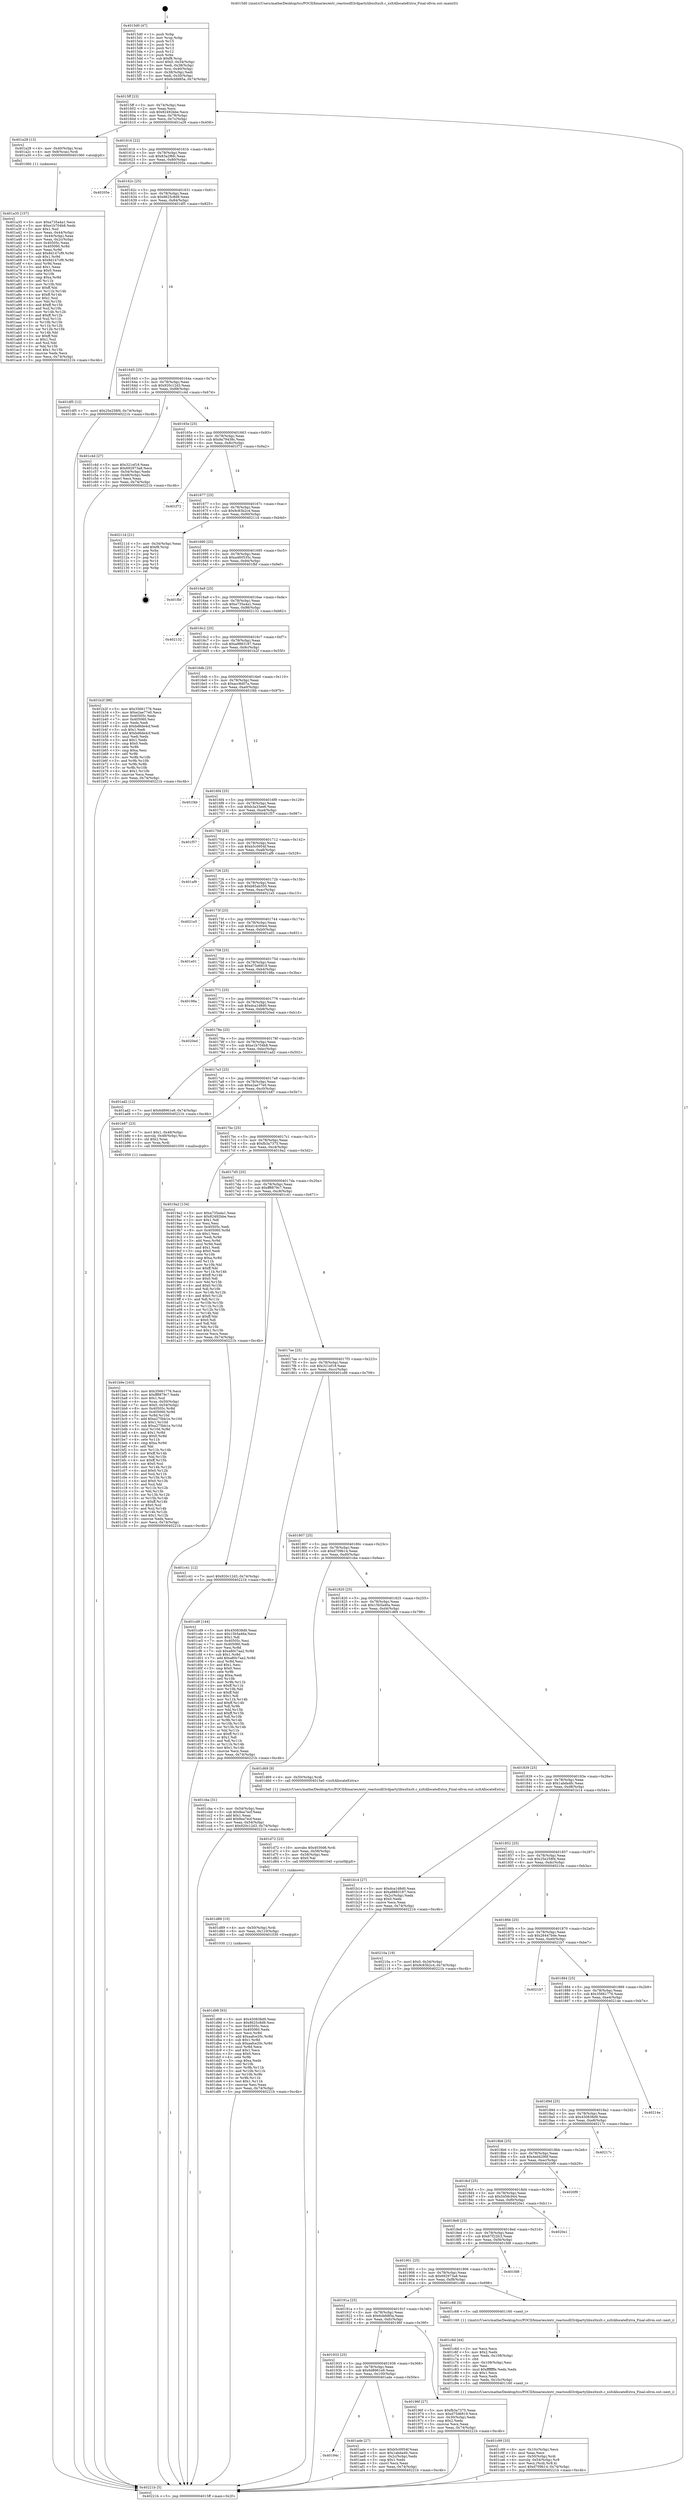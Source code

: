 digraph "0x4015d0" {
  label = "0x4015d0 (/mnt/c/Users/mathe/Desktop/tcc/POCII/binaries/extr_reactosdll3rdpartylibxsltxslt.c_xsltAllocateExtra_Final-ollvm.out::main(0))"
  labelloc = "t"
  node[shape=record]

  Entry [label="",width=0.3,height=0.3,shape=circle,fillcolor=black,style=filled]
  "0x4015ff" [label="{
     0x4015ff [23]\l
     | [instrs]\l
     &nbsp;&nbsp;0x4015ff \<+3\>: mov -0x74(%rbp),%eax\l
     &nbsp;&nbsp;0x401602 \<+2\>: mov %eax,%ecx\l
     &nbsp;&nbsp;0x401604 \<+6\>: sub $0x82492bbe,%ecx\l
     &nbsp;&nbsp;0x40160a \<+3\>: mov %eax,-0x78(%rbp)\l
     &nbsp;&nbsp;0x40160d \<+3\>: mov %ecx,-0x7c(%rbp)\l
     &nbsp;&nbsp;0x401610 \<+6\>: je 0000000000401a28 \<main+0x458\>\l
  }"]
  "0x401a28" [label="{
     0x401a28 [13]\l
     | [instrs]\l
     &nbsp;&nbsp;0x401a28 \<+4\>: mov -0x40(%rbp),%rax\l
     &nbsp;&nbsp;0x401a2c \<+4\>: mov 0x8(%rax),%rdi\l
     &nbsp;&nbsp;0x401a30 \<+5\>: call 0000000000401060 \<atoi@plt\>\l
     | [calls]\l
     &nbsp;&nbsp;0x401060 \{1\} (unknown)\l
  }"]
  "0x401616" [label="{
     0x401616 [22]\l
     | [instrs]\l
     &nbsp;&nbsp;0x401616 \<+5\>: jmp 000000000040161b \<main+0x4b\>\l
     &nbsp;&nbsp;0x40161b \<+3\>: mov -0x78(%rbp),%eax\l
     &nbsp;&nbsp;0x40161e \<+5\>: sub $0x83a2f6fc,%eax\l
     &nbsp;&nbsp;0x401623 \<+3\>: mov %eax,-0x80(%rbp)\l
     &nbsp;&nbsp;0x401626 \<+6\>: je 000000000040205e \<main+0xa8e\>\l
  }"]
  Exit [label="",width=0.3,height=0.3,shape=circle,fillcolor=black,style=filled,peripheries=2]
  "0x40205e" [label="{
     0x40205e\l
  }", style=dashed]
  "0x40162c" [label="{
     0x40162c [25]\l
     | [instrs]\l
     &nbsp;&nbsp;0x40162c \<+5\>: jmp 0000000000401631 \<main+0x61\>\l
     &nbsp;&nbsp;0x401631 \<+3\>: mov -0x78(%rbp),%eax\l
     &nbsp;&nbsp;0x401634 \<+5\>: sub $0x8625c8d9,%eax\l
     &nbsp;&nbsp;0x401639 \<+6\>: mov %eax,-0x84(%rbp)\l
     &nbsp;&nbsp;0x40163f \<+6\>: je 0000000000401df5 \<main+0x825\>\l
  }"]
  "0x401d98" [label="{
     0x401d98 [93]\l
     | [instrs]\l
     &nbsp;&nbsp;0x401d98 \<+5\>: mov $0x450838d9,%eax\l
     &nbsp;&nbsp;0x401d9d \<+5\>: mov $0x8625c8d9,%esi\l
     &nbsp;&nbsp;0x401da2 \<+7\>: mov 0x40505c,%ecx\l
     &nbsp;&nbsp;0x401da9 \<+7\>: mov 0x405060,%edx\l
     &nbsp;&nbsp;0x401db0 \<+3\>: mov %ecx,%r8d\l
     &nbsp;&nbsp;0x401db3 \<+7\>: add $0xaafce20c,%r8d\l
     &nbsp;&nbsp;0x401dba \<+4\>: sub $0x1,%r8d\l
     &nbsp;&nbsp;0x401dbe \<+7\>: sub $0xaafce20c,%r8d\l
     &nbsp;&nbsp;0x401dc5 \<+4\>: imul %r8d,%ecx\l
     &nbsp;&nbsp;0x401dc9 \<+3\>: and $0x1,%ecx\l
     &nbsp;&nbsp;0x401dcc \<+3\>: cmp $0x0,%ecx\l
     &nbsp;&nbsp;0x401dcf \<+4\>: sete %r9b\l
     &nbsp;&nbsp;0x401dd3 \<+3\>: cmp $0xa,%edx\l
     &nbsp;&nbsp;0x401dd6 \<+4\>: setl %r10b\l
     &nbsp;&nbsp;0x401dda \<+3\>: mov %r9b,%r11b\l
     &nbsp;&nbsp;0x401ddd \<+3\>: and %r10b,%r11b\l
     &nbsp;&nbsp;0x401de0 \<+3\>: xor %r10b,%r9b\l
     &nbsp;&nbsp;0x401de3 \<+3\>: or %r9b,%r11b\l
     &nbsp;&nbsp;0x401de6 \<+4\>: test $0x1,%r11b\l
     &nbsp;&nbsp;0x401dea \<+3\>: cmovne %esi,%eax\l
     &nbsp;&nbsp;0x401ded \<+3\>: mov %eax,-0x74(%rbp)\l
     &nbsp;&nbsp;0x401df0 \<+5\>: jmp 000000000040221b \<main+0xc4b\>\l
  }"]
  "0x401df5" [label="{
     0x401df5 [12]\l
     | [instrs]\l
     &nbsp;&nbsp;0x401df5 \<+7\>: movl $0x25e258f4,-0x74(%rbp)\l
     &nbsp;&nbsp;0x401dfc \<+5\>: jmp 000000000040221b \<main+0xc4b\>\l
  }"]
  "0x401645" [label="{
     0x401645 [25]\l
     | [instrs]\l
     &nbsp;&nbsp;0x401645 \<+5\>: jmp 000000000040164a \<main+0x7a\>\l
     &nbsp;&nbsp;0x40164a \<+3\>: mov -0x78(%rbp),%eax\l
     &nbsp;&nbsp;0x40164d \<+5\>: sub $0x920c12d3,%eax\l
     &nbsp;&nbsp;0x401652 \<+6\>: mov %eax,-0x88(%rbp)\l
     &nbsp;&nbsp;0x401658 \<+6\>: je 0000000000401c4d \<main+0x67d\>\l
  }"]
  "0x401d89" [label="{
     0x401d89 [15]\l
     | [instrs]\l
     &nbsp;&nbsp;0x401d89 \<+4\>: mov -0x50(%rbp),%rdi\l
     &nbsp;&nbsp;0x401d8d \<+6\>: mov %eax,-0x110(%rbp)\l
     &nbsp;&nbsp;0x401d93 \<+5\>: call 0000000000401030 \<free@plt\>\l
     | [calls]\l
     &nbsp;&nbsp;0x401030 \{1\} (unknown)\l
  }"]
  "0x401c4d" [label="{
     0x401c4d [27]\l
     | [instrs]\l
     &nbsp;&nbsp;0x401c4d \<+5\>: mov $0x321ef18,%eax\l
     &nbsp;&nbsp;0x401c52 \<+5\>: mov $0x692973a8,%ecx\l
     &nbsp;&nbsp;0x401c57 \<+3\>: mov -0x54(%rbp),%edx\l
     &nbsp;&nbsp;0x401c5a \<+3\>: cmp -0x48(%rbp),%edx\l
     &nbsp;&nbsp;0x401c5d \<+3\>: cmovl %ecx,%eax\l
     &nbsp;&nbsp;0x401c60 \<+3\>: mov %eax,-0x74(%rbp)\l
     &nbsp;&nbsp;0x401c63 \<+5\>: jmp 000000000040221b \<main+0xc4b\>\l
  }"]
  "0x40165e" [label="{
     0x40165e [25]\l
     | [instrs]\l
     &nbsp;&nbsp;0x40165e \<+5\>: jmp 0000000000401663 \<main+0x93\>\l
     &nbsp;&nbsp;0x401663 \<+3\>: mov -0x78(%rbp),%eax\l
     &nbsp;&nbsp;0x401666 \<+5\>: sub $0x9a79438c,%eax\l
     &nbsp;&nbsp;0x40166b \<+6\>: mov %eax,-0x8c(%rbp)\l
     &nbsp;&nbsp;0x401671 \<+6\>: je 0000000000401f72 \<main+0x9a2\>\l
  }"]
  "0x401d72" [label="{
     0x401d72 [23]\l
     | [instrs]\l
     &nbsp;&nbsp;0x401d72 \<+10\>: movabs $0x4030d6,%rdi\l
     &nbsp;&nbsp;0x401d7c \<+3\>: mov %eax,-0x58(%rbp)\l
     &nbsp;&nbsp;0x401d7f \<+3\>: mov -0x58(%rbp),%esi\l
     &nbsp;&nbsp;0x401d82 \<+2\>: mov $0x0,%al\l
     &nbsp;&nbsp;0x401d84 \<+5\>: call 0000000000401040 \<printf@plt\>\l
     | [calls]\l
     &nbsp;&nbsp;0x401040 \{1\} (unknown)\l
  }"]
  "0x401f72" [label="{
     0x401f72\l
  }", style=dashed]
  "0x401677" [label="{
     0x401677 [25]\l
     | [instrs]\l
     &nbsp;&nbsp;0x401677 \<+5\>: jmp 000000000040167c \<main+0xac\>\l
     &nbsp;&nbsp;0x40167c \<+3\>: mov -0x78(%rbp),%eax\l
     &nbsp;&nbsp;0x40167f \<+5\>: sub $0x9c83b2c4,%eax\l
     &nbsp;&nbsp;0x401684 \<+6\>: mov %eax,-0x90(%rbp)\l
     &nbsp;&nbsp;0x40168a \<+6\>: je 000000000040211d \<main+0xb4d\>\l
  }"]
  "0x401c99" [label="{
     0x401c99 [33]\l
     | [instrs]\l
     &nbsp;&nbsp;0x401c99 \<+6\>: mov -0x10c(%rbp),%ecx\l
     &nbsp;&nbsp;0x401c9f \<+3\>: imul %eax,%ecx\l
     &nbsp;&nbsp;0x401ca2 \<+4\>: mov -0x50(%rbp),%rdi\l
     &nbsp;&nbsp;0x401ca6 \<+4\>: movslq -0x54(%rbp),%r8\l
     &nbsp;&nbsp;0x401caa \<+4\>: mov %ecx,(%rdi,%r8,4)\l
     &nbsp;&nbsp;0x401cae \<+7\>: movl $0xd709b14,-0x74(%rbp)\l
     &nbsp;&nbsp;0x401cb5 \<+5\>: jmp 000000000040221b \<main+0xc4b\>\l
  }"]
  "0x40211d" [label="{
     0x40211d [21]\l
     | [instrs]\l
     &nbsp;&nbsp;0x40211d \<+3\>: mov -0x34(%rbp),%eax\l
     &nbsp;&nbsp;0x402120 \<+7\>: add $0xf8,%rsp\l
     &nbsp;&nbsp;0x402127 \<+1\>: pop %rbx\l
     &nbsp;&nbsp;0x402128 \<+2\>: pop %r12\l
     &nbsp;&nbsp;0x40212a \<+2\>: pop %r13\l
     &nbsp;&nbsp;0x40212c \<+2\>: pop %r14\l
     &nbsp;&nbsp;0x40212e \<+2\>: pop %r15\l
     &nbsp;&nbsp;0x402130 \<+1\>: pop %rbp\l
     &nbsp;&nbsp;0x402131 \<+1\>: ret\l
  }"]
  "0x401690" [label="{
     0x401690 [25]\l
     | [instrs]\l
     &nbsp;&nbsp;0x401690 \<+5\>: jmp 0000000000401695 \<main+0xc5\>\l
     &nbsp;&nbsp;0x401695 \<+3\>: mov -0x78(%rbp),%eax\l
     &nbsp;&nbsp;0x401698 \<+5\>: sub $0xa460535c,%eax\l
     &nbsp;&nbsp;0x40169d \<+6\>: mov %eax,-0x94(%rbp)\l
     &nbsp;&nbsp;0x4016a3 \<+6\>: je 0000000000401fbf \<main+0x9ef\>\l
  }"]
  "0x401c6d" [label="{
     0x401c6d [44]\l
     | [instrs]\l
     &nbsp;&nbsp;0x401c6d \<+2\>: xor %ecx,%ecx\l
     &nbsp;&nbsp;0x401c6f \<+5\>: mov $0x2,%edx\l
     &nbsp;&nbsp;0x401c74 \<+6\>: mov %edx,-0x108(%rbp)\l
     &nbsp;&nbsp;0x401c7a \<+1\>: cltd\l
     &nbsp;&nbsp;0x401c7b \<+6\>: mov -0x108(%rbp),%esi\l
     &nbsp;&nbsp;0x401c81 \<+2\>: idiv %esi\l
     &nbsp;&nbsp;0x401c83 \<+6\>: imul $0xfffffffe,%edx,%edx\l
     &nbsp;&nbsp;0x401c89 \<+3\>: sub $0x1,%ecx\l
     &nbsp;&nbsp;0x401c8c \<+2\>: sub %ecx,%edx\l
     &nbsp;&nbsp;0x401c8e \<+6\>: mov %edx,-0x10c(%rbp)\l
     &nbsp;&nbsp;0x401c94 \<+5\>: call 0000000000401160 \<next_i\>\l
     | [calls]\l
     &nbsp;&nbsp;0x401160 \{1\} (/mnt/c/Users/mathe/Desktop/tcc/POCII/binaries/extr_reactosdll3rdpartylibxsltxslt.c_xsltAllocateExtra_Final-ollvm.out::next_i)\l
  }"]
  "0x401fbf" [label="{
     0x401fbf\l
  }", style=dashed]
  "0x4016a9" [label="{
     0x4016a9 [25]\l
     | [instrs]\l
     &nbsp;&nbsp;0x4016a9 \<+5\>: jmp 00000000004016ae \<main+0xde\>\l
     &nbsp;&nbsp;0x4016ae \<+3\>: mov -0x78(%rbp),%eax\l
     &nbsp;&nbsp;0x4016b1 \<+5\>: sub $0xa735a4a1,%eax\l
     &nbsp;&nbsp;0x4016b6 \<+6\>: mov %eax,-0x98(%rbp)\l
     &nbsp;&nbsp;0x4016bc \<+6\>: je 0000000000402132 \<main+0xb62\>\l
  }"]
  "0x401b9e" [label="{
     0x401b9e [163]\l
     | [instrs]\l
     &nbsp;&nbsp;0x401b9e \<+5\>: mov $0x35661776,%ecx\l
     &nbsp;&nbsp;0x401ba3 \<+5\>: mov $0xff8879c7,%edx\l
     &nbsp;&nbsp;0x401ba8 \<+3\>: mov $0x1,%sil\l
     &nbsp;&nbsp;0x401bab \<+4\>: mov %rax,-0x50(%rbp)\l
     &nbsp;&nbsp;0x401baf \<+7\>: movl $0x0,-0x54(%rbp)\l
     &nbsp;&nbsp;0x401bb6 \<+8\>: mov 0x40505c,%r8d\l
     &nbsp;&nbsp;0x401bbe \<+8\>: mov 0x405060,%r9d\l
     &nbsp;&nbsp;0x401bc6 \<+3\>: mov %r8d,%r10d\l
     &nbsp;&nbsp;0x401bc9 \<+7\>: add $0xa275bb1e,%r10d\l
     &nbsp;&nbsp;0x401bd0 \<+4\>: sub $0x1,%r10d\l
     &nbsp;&nbsp;0x401bd4 \<+7\>: sub $0xa275bb1e,%r10d\l
     &nbsp;&nbsp;0x401bdb \<+4\>: imul %r10d,%r8d\l
     &nbsp;&nbsp;0x401bdf \<+4\>: and $0x1,%r8d\l
     &nbsp;&nbsp;0x401be3 \<+4\>: cmp $0x0,%r8d\l
     &nbsp;&nbsp;0x401be7 \<+4\>: sete %r11b\l
     &nbsp;&nbsp;0x401beb \<+4\>: cmp $0xa,%r9d\l
     &nbsp;&nbsp;0x401bef \<+3\>: setl %bl\l
     &nbsp;&nbsp;0x401bf2 \<+3\>: mov %r11b,%r14b\l
     &nbsp;&nbsp;0x401bf5 \<+4\>: xor $0xff,%r14b\l
     &nbsp;&nbsp;0x401bf9 \<+3\>: mov %bl,%r15b\l
     &nbsp;&nbsp;0x401bfc \<+4\>: xor $0xff,%r15b\l
     &nbsp;&nbsp;0x401c00 \<+4\>: xor $0x0,%sil\l
     &nbsp;&nbsp;0x401c04 \<+3\>: mov %r14b,%r12b\l
     &nbsp;&nbsp;0x401c07 \<+4\>: and $0x0,%r12b\l
     &nbsp;&nbsp;0x401c0b \<+3\>: and %sil,%r11b\l
     &nbsp;&nbsp;0x401c0e \<+3\>: mov %r15b,%r13b\l
     &nbsp;&nbsp;0x401c11 \<+4\>: and $0x0,%r13b\l
     &nbsp;&nbsp;0x401c15 \<+3\>: and %sil,%bl\l
     &nbsp;&nbsp;0x401c18 \<+3\>: or %r11b,%r12b\l
     &nbsp;&nbsp;0x401c1b \<+3\>: or %bl,%r13b\l
     &nbsp;&nbsp;0x401c1e \<+3\>: xor %r13b,%r12b\l
     &nbsp;&nbsp;0x401c21 \<+3\>: or %r15b,%r14b\l
     &nbsp;&nbsp;0x401c24 \<+4\>: xor $0xff,%r14b\l
     &nbsp;&nbsp;0x401c28 \<+4\>: or $0x0,%sil\l
     &nbsp;&nbsp;0x401c2c \<+3\>: and %sil,%r14b\l
     &nbsp;&nbsp;0x401c2f \<+3\>: or %r14b,%r12b\l
     &nbsp;&nbsp;0x401c32 \<+4\>: test $0x1,%r12b\l
     &nbsp;&nbsp;0x401c36 \<+3\>: cmovne %edx,%ecx\l
     &nbsp;&nbsp;0x401c39 \<+3\>: mov %ecx,-0x74(%rbp)\l
     &nbsp;&nbsp;0x401c3c \<+5\>: jmp 000000000040221b \<main+0xc4b\>\l
  }"]
  "0x402132" [label="{
     0x402132\l
  }", style=dashed]
  "0x4016c2" [label="{
     0x4016c2 [25]\l
     | [instrs]\l
     &nbsp;&nbsp;0x4016c2 \<+5\>: jmp 00000000004016c7 \<main+0xf7\>\l
     &nbsp;&nbsp;0x4016c7 \<+3\>: mov -0x78(%rbp),%eax\l
     &nbsp;&nbsp;0x4016ca \<+5\>: sub $0xa9883187,%eax\l
     &nbsp;&nbsp;0x4016cf \<+6\>: mov %eax,-0x9c(%rbp)\l
     &nbsp;&nbsp;0x4016d5 \<+6\>: je 0000000000401b2f \<main+0x55f\>\l
  }"]
  "0x40194c" [label="{
     0x40194c\l
  }", style=dashed]
  "0x401b2f" [label="{
     0x401b2f [88]\l
     | [instrs]\l
     &nbsp;&nbsp;0x401b2f \<+5\>: mov $0x35661776,%eax\l
     &nbsp;&nbsp;0x401b34 \<+5\>: mov $0xe2ae77e0,%ecx\l
     &nbsp;&nbsp;0x401b39 \<+7\>: mov 0x40505c,%edx\l
     &nbsp;&nbsp;0x401b40 \<+7\>: mov 0x405060,%esi\l
     &nbsp;&nbsp;0x401b47 \<+2\>: mov %edx,%edi\l
     &nbsp;&nbsp;0x401b49 \<+6\>: sub $0xbd6de4cf,%edi\l
     &nbsp;&nbsp;0x401b4f \<+3\>: sub $0x1,%edi\l
     &nbsp;&nbsp;0x401b52 \<+6\>: add $0xbd6de4cf,%edi\l
     &nbsp;&nbsp;0x401b58 \<+3\>: imul %edi,%edx\l
     &nbsp;&nbsp;0x401b5b \<+3\>: and $0x1,%edx\l
     &nbsp;&nbsp;0x401b5e \<+3\>: cmp $0x0,%edx\l
     &nbsp;&nbsp;0x401b61 \<+4\>: sete %r8b\l
     &nbsp;&nbsp;0x401b65 \<+3\>: cmp $0xa,%esi\l
     &nbsp;&nbsp;0x401b68 \<+4\>: setl %r9b\l
     &nbsp;&nbsp;0x401b6c \<+3\>: mov %r8b,%r10b\l
     &nbsp;&nbsp;0x401b6f \<+3\>: and %r9b,%r10b\l
     &nbsp;&nbsp;0x401b72 \<+3\>: xor %r9b,%r8b\l
     &nbsp;&nbsp;0x401b75 \<+3\>: or %r8b,%r10b\l
     &nbsp;&nbsp;0x401b78 \<+4\>: test $0x1,%r10b\l
     &nbsp;&nbsp;0x401b7c \<+3\>: cmovne %ecx,%eax\l
     &nbsp;&nbsp;0x401b7f \<+3\>: mov %eax,-0x74(%rbp)\l
     &nbsp;&nbsp;0x401b82 \<+5\>: jmp 000000000040221b \<main+0xc4b\>\l
  }"]
  "0x4016db" [label="{
     0x4016db [25]\l
     | [instrs]\l
     &nbsp;&nbsp;0x4016db \<+5\>: jmp 00000000004016e0 \<main+0x110\>\l
     &nbsp;&nbsp;0x4016e0 \<+3\>: mov -0x78(%rbp),%eax\l
     &nbsp;&nbsp;0x4016e3 \<+5\>: sub $0xacc8d07a,%eax\l
     &nbsp;&nbsp;0x4016e8 \<+6\>: mov %eax,-0xa0(%rbp)\l
     &nbsp;&nbsp;0x4016ee \<+6\>: je 0000000000401f4b \<main+0x97b\>\l
  }"]
  "0x401ade" [label="{
     0x401ade [27]\l
     | [instrs]\l
     &nbsp;&nbsp;0x401ade \<+5\>: mov $0xb5c0954f,%eax\l
     &nbsp;&nbsp;0x401ae3 \<+5\>: mov $0x1abda4fc,%ecx\l
     &nbsp;&nbsp;0x401ae8 \<+3\>: mov -0x2c(%rbp),%edx\l
     &nbsp;&nbsp;0x401aeb \<+3\>: cmp $0x1,%edx\l
     &nbsp;&nbsp;0x401aee \<+3\>: cmovl %ecx,%eax\l
     &nbsp;&nbsp;0x401af1 \<+3\>: mov %eax,-0x74(%rbp)\l
     &nbsp;&nbsp;0x401af4 \<+5\>: jmp 000000000040221b \<main+0xc4b\>\l
  }"]
  "0x401f4b" [label="{
     0x401f4b\l
  }", style=dashed]
  "0x4016f4" [label="{
     0x4016f4 [25]\l
     | [instrs]\l
     &nbsp;&nbsp;0x4016f4 \<+5\>: jmp 00000000004016f9 \<main+0x129\>\l
     &nbsp;&nbsp;0x4016f9 \<+3\>: mov -0x78(%rbp),%eax\l
     &nbsp;&nbsp;0x4016fc \<+5\>: sub $0xb3a33ee6,%eax\l
     &nbsp;&nbsp;0x401701 \<+6\>: mov %eax,-0xa4(%rbp)\l
     &nbsp;&nbsp;0x401707 \<+6\>: je 0000000000401f57 \<main+0x987\>\l
  }"]
  "0x401a35" [label="{
     0x401a35 [157]\l
     | [instrs]\l
     &nbsp;&nbsp;0x401a35 \<+5\>: mov $0xa735a4a1,%ecx\l
     &nbsp;&nbsp;0x401a3a \<+5\>: mov $0xe1b704b8,%edx\l
     &nbsp;&nbsp;0x401a3f \<+3\>: mov $0x1,%sil\l
     &nbsp;&nbsp;0x401a42 \<+3\>: mov %eax,-0x44(%rbp)\l
     &nbsp;&nbsp;0x401a45 \<+3\>: mov -0x44(%rbp),%eax\l
     &nbsp;&nbsp;0x401a48 \<+3\>: mov %eax,-0x2c(%rbp)\l
     &nbsp;&nbsp;0x401a4b \<+7\>: mov 0x40505c,%eax\l
     &nbsp;&nbsp;0x401a52 \<+8\>: mov 0x405060,%r8d\l
     &nbsp;&nbsp;0x401a5a \<+3\>: mov %eax,%r9d\l
     &nbsp;&nbsp;0x401a5d \<+7\>: add $0x8d147cf9,%r9d\l
     &nbsp;&nbsp;0x401a64 \<+4\>: sub $0x1,%r9d\l
     &nbsp;&nbsp;0x401a68 \<+7\>: sub $0x8d147cf9,%r9d\l
     &nbsp;&nbsp;0x401a6f \<+4\>: imul %r9d,%eax\l
     &nbsp;&nbsp;0x401a73 \<+3\>: and $0x1,%eax\l
     &nbsp;&nbsp;0x401a76 \<+3\>: cmp $0x0,%eax\l
     &nbsp;&nbsp;0x401a79 \<+4\>: sete %r10b\l
     &nbsp;&nbsp;0x401a7d \<+4\>: cmp $0xa,%r8d\l
     &nbsp;&nbsp;0x401a81 \<+4\>: setl %r11b\l
     &nbsp;&nbsp;0x401a85 \<+3\>: mov %r10b,%bl\l
     &nbsp;&nbsp;0x401a88 \<+3\>: xor $0xff,%bl\l
     &nbsp;&nbsp;0x401a8b \<+3\>: mov %r11b,%r14b\l
     &nbsp;&nbsp;0x401a8e \<+4\>: xor $0xff,%r14b\l
     &nbsp;&nbsp;0x401a92 \<+4\>: xor $0x1,%sil\l
     &nbsp;&nbsp;0x401a96 \<+3\>: mov %bl,%r15b\l
     &nbsp;&nbsp;0x401a99 \<+4\>: and $0xff,%r15b\l
     &nbsp;&nbsp;0x401a9d \<+3\>: and %sil,%r10b\l
     &nbsp;&nbsp;0x401aa0 \<+3\>: mov %r14b,%r12b\l
     &nbsp;&nbsp;0x401aa3 \<+4\>: and $0xff,%r12b\l
     &nbsp;&nbsp;0x401aa7 \<+3\>: and %sil,%r11b\l
     &nbsp;&nbsp;0x401aaa \<+3\>: or %r10b,%r15b\l
     &nbsp;&nbsp;0x401aad \<+3\>: or %r11b,%r12b\l
     &nbsp;&nbsp;0x401ab0 \<+3\>: xor %r12b,%r15b\l
     &nbsp;&nbsp;0x401ab3 \<+3\>: or %r14b,%bl\l
     &nbsp;&nbsp;0x401ab6 \<+3\>: xor $0xff,%bl\l
     &nbsp;&nbsp;0x401ab9 \<+4\>: or $0x1,%sil\l
     &nbsp;&nbsp;0x401abd \<+3\>: and %sil,%bl\l
     &nbsp;&nbsp;0x401ac0 \<+3\>: or %bl,%r15b\l
     &nbsp;&nbsp;0x401ac3 \<+4\>: test $0x1,%r15b\l
     &nbsp;&nbsp;0x401ac7 \<+3\>: cmovne %edx,%ecx\l
     &nbsp;&nbsp;0x401aca \<+3\>: mov %ecx,-0x74(%rbp)\l
     &nbsp;&nbsp;0x401acd \<+5\>: jmp 000000000040221b \<main+0xc4b\>\l
  }"]
  "0x401f57" [label="{
     0x401f57\l
  }", style=dashed]
  "0x40170d" [label="{
     0x40170d [25]\l
     | [instrs]\l
     &nbsp;&nbsp;0x40170d \<+5\>: jmp 0000000000401712 \<main+0x142\>\l
     &nbsp;&nbsp;0x401712 \<+3\>: mov -0x78(%rbp),%eax\l
     &nbsp;&nbsp;0x401715 \<+5\>: sub $0xb5c0954f,%eax\l
     &nbsp;&nbsp;0x40171a \<+6\>: mov %eax,-0xa8(%rbp)\l
     &nbsp;&nbsp;0x401720 \<+6\>: je 0000000000401af9 \<main+0x529\>\l
  }"]
  "0x4015d0" [label="{
     0x4015d0 [47]\l
     | [instrs]\l
     &nbsp;&nbsp;0x4015d0 \<+1\>: push %rbp\l
     &nbsp;&nbsp;0x4015d1 \<+3\>: mov %rsp,%rbp\l
     &nbsp;&nbsp;0x4015d4 \<+2\>: push %r15\l
     &nbsp;&nbsp;0x4015d6 \<+2\>: push %r14\l
     &nbsp;&nbsp;0x4015d8 \<+2\>: push %r13\l
     &nbsp;&nbsp;0x4015da \<+2\>: push %r12\l
     &nbsp;&nbsp;0x4015dc \<+1\>: push %rbx\l
     &nbsp;&nbsp;0x4015dd \<+7\>: sub $0xf8,%rsp\l
     &nbsp;&nbsp;0x4015e4 \<+7\>: movl $0x0,-0x34(%rbp)\l
     &nbsp;&nbsp;0x4015eb \<+3\>: mov %edi,-0x38(%rbp)\l
     &nbsp;&nbsp;0x4015ee \<+4\>: mov %rsi,-0x40(%rbp)\l
     &nbsp;&nbsp;0x4015f2 \<+3\>: mov -0x38(%rbp),%edi\l
     &nbsp;&nbsp;0x4015f5 \<+3\>: mov %edi,-0x30(%rbp)\l
     &nbsp;&nbsp;0x4015f8 \<+7\>: movl $0x6cbfd85a,-0x74(%rbp)\l
  }"]
  "0x401af9" [label="{
     0x401af9\l
  }", style=dashed]
  "0x401726" [label="{
     0x401726 [25]\l
     | [instrs]\l
     &nbsp;&nbsp;0x401726 \<+5\>: jmp 000000000040172b \<main+0x15b\>\l
     &nbsp;&nbsp;0x40172b \<+3\>: mov -0x78(%rbp),%eax\l
     &nbsp;&nbsp;0x40172e \<+5\>: sub $0xb85ab350,%eax\l
     &nbsp;&nbsp;0x401733 \<+6\>: mov %eax,-0xac(%rbp)\l
     &nbsp;&nbsp;0x401739 \<+6\>: je 00000000004021e5 \<main+0xc15\>\l
  }"]
  "0x40221b" [label="{
     0x40221b [5]\l
     | [instrs]\l
     &nbsp;&nbsp;0x40221b \<+5\>: jmp 00000000004015ff \<main+0x2f\>\l
  }"]
  "0x4021e5" [label="{
     0x4021e5\l
  }", style=dashed]
  "0x40173f" [label="{
     0x40173f [25]\l
     | [instrs]\l
     &nbsp;&nbsp;0x40173f \<+5\>: jmp 0000000000401744 \<main+0x174\>\l
     &nbsp;&nbsp;0x401744 \<+3\>: mov -0x78(%rbp),%eax\l
     &nbsp;&nbsp;0x401747 \<+5\>: sub $0xd14c00e4,%eax\l
     &nbsp;&nbsp;0x40174c \<+6\>: mov %eax,-0xb0(%rbp)\l
     &nbsp;&nbsp;0x401752 \<+6\>: je 0000000000401e01 \<main+0x831\>\l
  }"]
  "0x401933" [label="{
     0x401933 [25]\l
     | [instrs]\l
     &nbsp;&nbsp;0x401933 \<+5\>: jmp 0000000000401938 \<main+0x368\>\l
     &nbsp;&nbsp;0x401938 \<+3\>: mov -0x78(%rbp),%eax\l
     &nbsp;&nbsp;0x40193b \<+5\>: sub $0x6d8961e9,%eax\l
     &nbsp;&nbsp;0x401940 \<+6\>: mov %eax,-0x100(%rbp)\l
     &nbsp;&nbsp;0x401946 \<+6\>: je 0000000000401ade \<main+0x50e\>\l
  }"]
  "0x401e01" [label="{
     0x401e01\l
  }", style=dashed]
  "0x401758" [label="{
     0x401758 [25]\l
     | [instrs]\l
     &nbsp;&nbsp;0x401758 \<+5\>: jmp 000000000040175d \<main+0x18d\>\l
     &nbsp;&nbsp;0x40175d \<+3\>: mov -0x78(%rbp),%eax\l
     &nbsp;&nbsp;0x401760 \<+5\>: sub $0xd75d6819,%eax\l
     &nbsp;&nbsp;0x401765 \<+6\>: mov %eax,-0xb4(%rbp)\l
     &nbsp;&nbsp;0x40176b \<+6\>: je 000000000040198a \<main+0x3ba\>\l
  }"]
  "0x40196f" [label="{
     0x40196f [27]\l
     | [instrs]\l
     &nbsp;&nbsp;0x40196f \<+5\>: mov $0xfb3a7375,%eax\l
     &nbsp;&nbsp;0x401974 \<+5\>: mov $0xd75d6819,%ecx\l
     &nbsp;&nbsp;0x401979 \<+3\>: mov -0x30(%rbp),%edx\l
     &nbsp;&nbsp;0x40197c \<+3\>: cmp $0x2,%edx\l
     &nbsp;&nbsp;0x40197f \<+3\>: cmovne %ecx,%eax\l
     &nbsp;&nbsp;0x401982 \<+3\>: mov %eax,-0x74(%rbp)\l
     &nbsp;&nbsp;0x401985 \<+5\>: jmp 000000000040221b \<main+0xc4b\>\l
  }"]
  "0x40198a" [label="{
     0x40198a\l
  }", style=dashed]
  "0x401771" [label="{
     0x401771 [25]\l
     | [instrs]\l
     &nbsp;&nbsp;0x401771 \<+5\>: jmp 0000000000401776 \<main+0x1a6\>\l
     &nbsp;&nbsp;0x401776 \<+3\>: mov -0x78(%rbp),%eax\l
     &nbsp;&nbsp;0x401779 \<+5\>: sub $0xdca1d8d0,%eax\l
     &nbsp;&nbsp;0x40177e \<+6\>: mov %eax,-0xb8(%rbp)\l
     &nbsp;&nbsp;0x401784 \<+6\>: je 00000000004020ed \<main+0xb1d\>\l
  }"]
  "0x40191a" [label="{
     0x40191a [25]\l
     | [instrs]\l
     &nbsp;&nbsp;0x40191a \<+5\>: jmp 000000000040191f \<main+0x34f\>\l
     &nbsp;&nbsp;0x40191f \<+3\>: mov -0x78(%rbp),%eax\l
     &nbsp;&nbsp;0x401922 \<+5\>: sub $0x6cbfd85a,%eax\l
     &nbsp;&nbsp;0x401927 \<+6\>: mov %eax,-0xfc(%rbp)\l
     &nbsp;&nbsp;0x40192d \<+6\>: je 000000000040196f \<main+0x39f\>\l
  }"]
  "0x4020ed" [label="{
     0x4020ed\l
  }", style=dashed]
  "0x40178a" [label="{
     0x40178a [25]\l
     | [instrs]\l
     &nbsp;&nbsp;0x40178a \<+5\>: jmp 000000000040178f \<main+0x1bf\>\l
     &nbsp;&nbsp;0x40178f \<+3\>: mov -0x78(%rbp),%eax\l
     &nbsp;&nbsp;0x401792 \<+5\>: sub $0xe1b704b8,%eax\l
     &nbsp;&nbsp;0x401797 \<+6\>: mov %eax,-0xbc(%rbp)\l
     &nbsp;&nbsp;0x40179d \<+6\>: je 0000000000401ad2 \<main+0x502\>\l
  }"]
  "0x401c68" [label="{
     0x401c68 [5]\l
     | [instrs]\l
     &nbsp;&nbsp;0x401c68 \<+5\>: call 0000000000401160 \<next_i\>\l
     | [calls]\l
     &nbsp;&nbsp;0x401160 \{1\} (/mnt/c/Users/mathe/Desktop/tcc/POCII/binaries/extr_reactosdll3rdpartylibxsltxslt.c_xsltAllocateExtra_Final-ollvm.out::next_i)\l
  }"]
  "0x401ad2" [label="{
     0x401ad2 [12]\l
     | [instrs]\l
     &nbsp;&nbsp;0x401ad2 \<+7\>: movl $0x6d8961e9,-0x74(%rbp)\l
     &nbsp;&nbsp;0x401ad9 \<+5\>: jmp 000000000040221b \<main+0xc4b\>\l
  }"]
  "0x4017a3" [label="{
     0x4017a3 [25]\l
     | [instrs]\l
     &nbsp;&nbsp;0x4017a3 \<+5\>: jmp 00000000004017a8 \<main+0x1d8\>\l
     &nbsp;&nbsp;0x4017a8 \<+3\>: mov -0x78(%rbp),%eax\l
     &nbsp;&nbsp;0x4017ab \<+5\>: sub $0xe2ae77e0,%eax\l
     &nbsp;&nbsp;0x4017b0 \<+6\>: mov %eax,-0xc0(%rbp)\l
     &nbsp;&nbsp;0x4017b6 \<+6\>: je 0000000000401b87 \<main+0x5b7\>\l
  }"]
  "0x401901" [label="{
     0x401901 [25]\l
     | [instrs]\l
     &nbsp;&nbsp;0x401901 \<+5\>: jmp 0000000000401906 \<main+0x336\>\l
     &nbsp;&nbsp;0x401906 \<+3\>: mov -0x78(%rbp),%eax\l
     &nbsp;&nbsp;0x401909 \<+5\>: sub $0x692973a8,%eax\l
     &nbsp;&nbsp;0x40190e \<+6\>: mov %eax,-0xf8(%rbp)\l
     &nbsp;&nbsp;0x401914 \<+6\>: je 0000000000401c68 \<main+0x698\>\l
  }"]
  "0x401b87" [label="{
     0x401b87 [23]\l
     | [instrs]\l
     &nbsp;&nbsp;0x401b87 \<+7\>: movl $0x1,-0x48(%rbp)\l
     &nbsp;&nbsp;0x401b8e \<+4\>: movslq -0x48(%rbp),%rax\l
     &nbsp;&nbsp;0x401b92 \<+4\>: shl $0x2,%rax\l
     &nbsp;&nbsp;0x401b96 \<+3\>: mov %rax,%rdi\l
     &nbsp;&nbsp;0x401b99 \<+5\>: call 0000000000401050 \<malloc@plt\>\l
     | [calls]\l
     &nbsp;&nbsp;0x401050 \{1\} (unknown)\l
  }"]
  "0x4017bc" [label="{
     0x4017bc [25]\l
     | [instrs]\l
     &nbsp;&nbsp;0x4017bc \<+5\>: jmp 00000000004017c1 \<main+0x1f1\>\l
     &nbsp;&nbsp;0x4017c1 \<+3\>: mov -0x78(%rbp),%eax\l
     &nbsp;&nbsp;0x4017c4 \<+5\>: sub $0xfb3a7375,%eax\l
     &nbsp;&nbsp;0x4017c9 \<+6\>: mov %eax,-0xc4(%rbp)\l
     &nbsp;&nbsp;0x4017cf \<+6\>: je 00000000004019a2 \<main+0x3d2\>\l
  }"]
  "0x401fd8" [label="{
     0x401fd8\l
  }", style=dashed]
  "0x4019a2" [label="{
     0x4019a2 [134]\l
     | [instrs]\l
     &nbsp;&nbsp;0x4019a2 \<+5\>: mov $0xa735a4a1,%eax\l
     &nbsp;&nbsp;0x4019a7 \<+5\>: mov $0x82492bbe,%ecx\l
     &nbsp;&nbsp;0x4019ac \<+2\>: mov $0x1,%dl\l
     &nbsp;&nbsp;0x4019ae \<+2\>: xor %esi,%esi\l
     &nbsp;&nbsp;0x4019b0 \<+7\>: mov 0x40505c,%edi\l
     &nbsp;&nbsp;0x4019b7 \<+8\>: mov 0x405060,%r8d\l
     &nbsp;&nbsp;0x4019bf \<+3\>: sub $0x1,%esi\l
     &nbsp;&nbsp;0x4019c2 \<+3\>: mov %edi,%r9d\l
     &nbsp;&nbsp;0x4019c5 \<+3\>: add %esi,%r9d\l
     &nbsp;&nbsp;0x4019c8 \<+4\>: imul %r9d,%edi\l
     &nbsp;&nbsp;0x4019cc \<+3\>: and $0x1,%edi\l
     &nbsp;&nbsp;0x4019cf \<+3\>: cmp $0x0,%edi\l
     &nbsp;&nbsp;0x4019d2 \<+4\>: sete %r10b\l
     &nbsp;&nbsp;0x4019d6 \<+4\>: cmp $0xa,%r8d\l
     &nbsp;&nbsp;0x4019da \<+4\>: setl %r11b\l
     &nbsp;&nbsp;0x4019de \<+3\>: mov %r10b,%bl\l
     &nbsp;&nbsp;0x4019e1 \<+3\>: xor $0xff,%bl\l
     &nbsp;&nbsp;0x4019e4 \<+3\>: mov %r11b,%r14b\l
     &nbsp;&nbsp;0x4019e7 \<+4\>: xor $0xff,%r14b\l
     &nbsp;&nbsp;0x4019eb \<+3\>: xor $0x0,%dl\l
     &nbsp;&nbsp;0x4019ee \<+3\>: mov %bl,%r15b\l
     &nbsp;&nbsp;0x4019f1 \<+4\>: and $0x0,%r15b\l
     &nbsp;&nbsp;0x4019f5 \<+3\>: and %dl,%r10b\l
     &nbsp;&nbsp;0x4019f8 \<+3\>: mov %r14b,%r12b\l
     &nbsp;&nbsp;0x4019fb \<+4\>: and $0x0,%r12b\l
     &nbsp;&nbsp;0x4019ff \<+3\>: and %dl,%r11b\l
     &nbsp;&nbsp;0x401a02 \<+3\>: or %r10b,%r15b\l
     &nbsp;&nbsp;0x401a05 \<+3\>: or %r11b,%r12b\l
     &nbsp;&nbsp;0x401a08 \<+3\>: xor %r12b,%r15b\l
     &nbsp;&nbsp;0x401a0b \<+3\>: or %r14b,%bl\l
     &nbsp;&nbsp;0x401a0e \<+3\>: xor $0xff,%bl\l
     &nbsp;&nbsp;0x401a11 \<+3\>: or $0x0,%dl\l
     &nbsp;&nbsp;0x401a14 \<+2\>: and %dl,%bl\l
     &nbsp;&nbsp;0x401a16 \<+3\>: or %bl,%r15b\l
     &nbsp;&nbsp;0x401a19 \<+4\>: test $0x1,%r15b\l
     &nbsp;&nbsp;0x401a1d \<+3\>: cmovne %ecx,%eax\l
     &nbsp;&nbsp;0x401a20 \<+3\>: mov %eax,-0x74(%rbp)\l
     &nbsp;&nbsp;0x401a23 \<+5\>: jmp 000000000040221b \<main+0xc4b\>\l
  }"]
  "0x4017d5" [label="{
     0x4017d5 [25]\l
     | [instrs]\l
     &nbsp;&nbsp;0x4017d5 \<+5\>: jmp 00000000004017da \<main+0x20a\>\l
     &nbsp;&nbsp;0x4017da \<+3\>: mov -0x78(%rbp),%eax\l
     &nbsp;&nbsp;0x4017dd \<+5\>: sub $0xff8879c7,%eax\l
     &nbsp;&nbsp;0x4017e2 \<+6\>: mov %eax,-0xc8(%rbp)\l
     &nbsp;&nbsp;0x4017e8 \<+6\>: je 0000000000401c41 \<main+0x671\>\l
  }"]
  "0x4018e8" [label="{
     0x4018e8 [25]\l
     | [instrs]\l
     &nbsp;&nbsp;0x4018e8 \<+5\>: jmp 00000000004018ed \<main+0x31d\>\l
     &nbsp;&nbsp;0x4018ed \<+3\>: mov -0x78(%rbp),%eax\l
     &nbsp;&nbsp;0x4018f0 \<+5\>: sub $0x67f22fc3,%eax\l
     &nbsp;&nbsp;0x4018f5 \<+6\>: mov %eax,-0xf4(%rbp)\l
     &nbsp;&nbsp;0x4018fb \<+6\>: je 0000000000401fd8 \<main+0xa08\>\l
  }"]
  "0x401c41" [label="{
     0x401c41 [12]\l
     | [instrs]\l
     &nbsp;&nbsp;0x401c41 \<+7\>: movl $0x920c12d3,-0x74(%rbp)\l
     &nbsp;&nbsp;0x401c48 \<+5\>: jmp 000000000040221b \<main+0xc4b\>\l
  }"]
  "0x4017ee" [label="{
     0x4017ee [25]\l
     | [instrs]\l
     &nbsp;&nbsp;0x4017ee \<+5\>: jmp 00000000004017f3 \<main+0x223\>\l
     &nbsp;&nbsp;0x4017f3 \<+3\>: mov -0x78(%rbp),%eax\l
     &nbsp;&nbsp;0x4017f6 \<+5\>: sub $0x321ef18,%eax\l
     &nbsp;&nbsp;0x4017fb \<+6\>: mov %eax,-0xcc(%rbp)\l
     &nbsp;&nbsp;0x401801 \<+6\>: je 0000000000401cd9 \<main+0x709\>\l
  }"]
  "0x4020e1" [label="{
     0x4020e1\l
  }", style=dashed]
  "0x401cd9" [label="{
     0x401cd9 [144]\l
     | [instrs]\l
     &nbsp;&nbsp;0x401cd9 \<+5\>: mov $0x450838d9,%eax\l
     &nbsp;&nbsp;0x401cde \<+5\>: mov $0x15b5a46a,%ecx\l
     &nbsp;&nbsp;0x401ce3 \<+2\>: mov $0x1,%dl\l
     &nbsp;&nbsp;0x401ce5 \<+7\>: mov 0x40505c,%esi\l
     &nbsp;&nbsp;0x401cec \<+7\>: mov 0x405060,%edi\l
     &nbsp;&nbsp;0x401cf3 \<+3\>: mov %esi,%r8d\l
     &nbsp;&nbsp;0x401cf6 \<+7\>: sub $0xa80c7aa2,%r8d\l
     &nbsp;&nbsp;0x401cfd \<+4\>: sub $0x1,%r8d\l
     &nbsp;&nbsp;0x401d01 \<+7\>: add $0xa80c7aa2,%r8d\l
     &nbsp;&nbsp;0x401d08 \<+4\>: imul %r8d,%esi\l
     &nbsp;&nbsp;0x401d0c \<+3\>: and $0x1,%esi\l
     &nbsp;&nbsp;0x401d0f \<+3\>: cmp $0x0,%esi\l
     &nbsp;&nbsp;0x401d12 \<+4\>: sete %r9b\l
     &nbsp;&nbsp;0x401d16 \<+3\>: cmp $0xa,%edi\l
     &nbsp;&nbsp;0x401d19 \<+4\>: setl %r10b\l
     &nbsp;&nbsp;0x401d1d \<+3\>: mov %r9b,%r11b\l
     &nbsp;&nbsp;0x401d20 \<+4\>: xor $0xff,%r11b\l
     &nbsp;&nbsp;0x401d24 \<+3\>: mov %r10b,%bl\l
     &nbsp;&nbsp;0x401d27 \<+3\>: xor $0xff,%bl\l
     &nbsp;&nbsp;0x401d2a \<+3\>: xor $0x1,%dl\l
     &nbsp;&nbsp;0x401d2d \<+3\>: mov %r11b,%r14b\l
     &nbsp;&nbsp;0x401d30 \<+4\>: and $0xff,%r14b\l
     &nbsp;&nbsp;0x401d34 \<+3\>: and %dl,%r9b\l
     &nbsp;&nbsp;0x401d37 \<+3\>: mov %bl,%r15b\l
     &nbsp;&nbsp;0x401d3a \<+4\>: and $0xff,%r15b\l
     &nbsp;&nbsp;0x401d3e \<+3\>: and %dl,%r10b\l
     &nbsp;&nbsp;0x401d41 \<+3\>: or %r9b,%r14b\l
     &nbsp;&nbsp;0x401d44 \<+3\>: or %r10b,%r15b\l
     &nbsp;&nbsp;0x401d47 \<+3\>: xor %r15b,%r14b\l
     &nbsp;&nbsp;0x401d4a \<+3\>: or %bl,%r11b\l
     &nbsp;&nbsp;0x401d4d \<+4\>: xor $0xff,%r11b\l
     &nbsp;&nbsp;0x401d51 \<+3\>: or $0x1,%dl\l
     &nbsp;&nbsp;0x401d54 \<+3\>: and %dl,%r11b\l
     &nbsp;&nbsp;0x401d57 \<+3\>: or %r11b,%r14b\l
     &nbsp;&nbsp;0x401d5a \<+4\>: test $0x1,%r14b\l
     &nbsp;&nbsp;0x401d5e \<+3\>: cmovne %ecx,%eax\l
     &nbsp;&nbsp;0x401d61 \<+3\>: mov %eax,-0x74(%rbp)\l
     &nbsp;&nbsp;0x401d64 \<+5\>: jmp 000000000040221b \<main+0xc4b\>\l
  }"]
  "0x401807" [label="{
     0x401807 [25]\l
     | [instrs]\l
     &nbsp;&nbsp;0x401807 \<+5\>: jmp 000000000040180c \<main+0x23c\>\l
     &nbsp;&nbsp;0x40180c \<+3\>: mov -0x78(%rbp),%eax\l
     &nbsp;&nbsp;0x40180f \<+5\>: sub $0xd709b14,%eax\l
     &nbsp;&nbsp;0x401814 \<+6\>: mov %eax,-0xd0(%rbp)\l
     &nbsp;&nbsp;0x40181a \<+6\>: je 0000000000401cba \<main+0x6ea\>\l
  }"]
  "0x4018cf" [label="{
     0x4018cf [25]\l
     | [instrs]\l
     &nbsp;&nbsp;0x4018cf \<+5\>: jmp 00000000004018d4 \<main+0x304\>\l
     &nbsp;&nbsp;0x4018d4 \<+3\>: mov -0x78(%rbp),%eax\l
     &nbsp;&nbsp;0x4018d7 \<+5\>: sub $0x5458c944,%eax\l
     &nbsp;&nbsp;0x4018dc \<+6\>: mov %eax,-0xf0(%rbp)\l
     &nbsp;&nbsp;0x4018e2 \<+6\>: je 00000000004020e1 \<main+0xb11\>\l
  }"]
  "0x401cba" [label="{
     0x401cba [31]\l
     | [instrs]\l
     &nbsp;&nbsp;0x401cba \<+3\>: mov -0x54(%rbp),%eax\l
     &nbsp;&nbsp;0x401cbd \<+5\>: sub $0x8ea7ecf,%eax\l
     &nbsp;&nbsp;0x401cc2 \<+3\>: add $0x1,%eax\l
     &nbsp;&nbsp;0x401cc5 \<+5\>: add $0x8ea7ecf,%eax\l
     &nbsp;&nbsp;0x401cca \<+3\>: mov %eax,-0x54(%rbp)\l
     &nbsp;&nbsp;0x401ccd \<+7\>: movl $0x920c12d3,-0x74(%rbp)\l
     &nbsp;&nbsp;0x401cd4 \<+5\>: jmp 000000000040221b \<main+0xc4b\>\l
  }"]
  "0x401820" [label="{
     0x401820 [25]\l
     | [instrs]\l
     &nbsp;&nbsp;0x401820 \<+5\>: jmp 0000000000401825 \<main+0x255\>\l
     &nbsp;&nbsp;0x401825 \<+3\>: mov -0x78(%rbp),%eax\l
     &nbsp;&nbsp;0x401828 \<+5\>: sub $0x15b5a46a,%eax\l
     &nbsp;&nbsp;0x40182d \<+6\>: mov %eax,-0xd4(%rbp)\l
     &nbsp;&nbsp;0x401833 \<+6\>: je 0000000000401d69 \<main+0x799\>\l
  }"]
  "0x4020f9" [label="{
     0x4020f9\l
  }", style=dashed]
  "0x401d69" [label="{
     0x401d69 [9]\l
     | [instrs]\l
     &nbsp;&nbsp;0x401d69 \<+4\>: mov -0x50(%rbp),%rdi\l
     &nbsp;&nbsp;0x401d6d \<+5\>: call 00000000004015a0 \<xsltAllocateExtra\>\l
     | [calls]\l
     &nbsp;&nbsp;0x4015a0 \{1\} (/mnt/c/Users/mathe/Desktop/tcc/POCII/binaries/extr_reactosdll3rdpartylibxsltxslt.c_xsltAllocateExtra_Final-ollvm.out::xsltAllocateExtra)\l
  }"]
  "0x401839" [label="{
     0x401839 [25]\l
     | [instrs]\l
     &nbsp;&nbsp;0x401839 \<+5\>: jmp 000000000040183e \<main+0x26e\>\l
     &nbsp;&nbsp;0x40183e \<+3\>: mov -0x78(%rbp),%eax\l
     &nbsp;&nbsp;0x401841 \<+5\>: sub $0x1abda4fc,%eax\l
     &nbsp;&nbsp;0x401846 \<+6\>: mov %eax,-0xd8(%rbp)\l
     &nbsp;&nbsp;0x40184c \<+6\>: je 0000000000401b14 \<main+0x544\>\l
  }"]
  "0x4018b6" [label="{
     0x4018b6 [25]\l
     | [instrs]\l
     &nbsp;&nbsp;0x4018b6 \<+5\>: jmp 00000000004018bb \<main+0x2eb\>\l
     &nbsp;&nbsp;0x4018bb \<+3\>: mov -0x78(%rbp),%eax\l
     &nbsp;&nbsp;0x4018be \<+5\>: sub $0x4ed4290f,%eax\l
     &nbsp;&nbsp;0x4018c3 \<+6\>: mov %eax,-0xec(%rbp)\l
     &nbsp;&nbsp;0x4018c9 \<+6\>: je 00000000004020f9 \<main+0xb29\>\l
  }"]
  "0x401b14" [label="{
     0x401b14 [27]\l
     | [instrs]\l
     &nbsp;&nbsp;0x401b14 \<+5\>: mov $0xdca1d8d0,%eax\l
     &nbsp;&nbsp;0x401b19 \<+5\>: mov $0xa9883187,%ecx\l
     &nbsp;&nbsp;0x401b1e \<+3\>: mov -0x2c(%rbp),%edx\l
     &nbsp;&nbsp;0x401b21 \<+3\>: cmp $0x0,%edx\l
     &nbsp;&nbsp;0x401b24 \<+3\>: cmove %ecx,%eax\l
     &nbsp;&nbsp;0x401b27 \<+3\>: mov %eax,-0x74(%rbp)\l
     &nbsp;&nbsp;0x401b2a \<+5\>: jmp 000000000040221b \<main+0xc4b\>\l
  }"]
  "0x401852" [label="{
     0x401852 [25]\l
     | [instrs]\l
     &nbsp;&nbsp;0x401852 \<+5\>: jmp 0000000000401857 \<main+0x287\>\l
     &nbsp;&nbsp;0x401857 \<+3\>: mov -0x78(%rbp),%eax\l
     &nbsp;&nbsp;0x40185a \<+5\>: sub $0x25e258f4,%eax\l
     &nbsp;&nbsp;0x40185f \<+6\>: mov %eax,-0xdc(%rbp)\l
     &nbsp;&nbsp;0x401865 \<+6\>: je 000000000040210a \<main+0xb3a\>\l
  }"]
  "0x40217c" [label="{
     0x40217c\l
  }", style=dashed]
  "0x40210a" [label="{
     0x40210a [19]\l
     | [instrs]\l
     &nbsp;&nbsp;0x40210a \<+7\>: movl $0x0,-0x34(%rbp)\l
     &nbsp;&nbsp;0x402111 \<+7\>: movl $0x9c83b2c4,-0x74(%rbp)\l
     &nbsp;&nbsp;0x402118 \<+5\>: jmp 000000000040221b \<main+0xc4b\>\l
  }"]
  "0x40186b" [label="{
     0x40186b [25]\l
     | [instrs]\l
     &nbsp;&nbsp;0x40186b \<+5\>: jmp 0000000000401870 \<main+0x2a0\>\l
     &nbsp;&nbsp;0x401870 \<+3\>: mov -0x78(%rbp),%eax\l
     &nbsp;&nbsp;0x401873 \<+5\>: sub $0x26447b4e,%eax\l
     &nbsp;&nbsp;0x401878 \<+6\>: mov %eax,-0xe0(%rbp)\l
     &nbsp;&nbsp;0x40187e \<+6\>: je 00000000004021b7 \<main+0xbe7\>\l
  }"]
  "0x40189d" [label="{
     0x40189d [25]\l
     | [instrs]\l
     &nbsp;&nbsp;0x40189d \<+5\>: jmp 00000000004018a2 \<main+0x2d2\>\l
     &nbsp;&nbsp;0x4018a2 \<+3\>: mov -0x78(%rbp),%eax\l
     &nbsp;&nbsp;0x4018a5 \<+5\>: sub $0x450838d9,%eax\l
     &nbsp;&nbsp;0x4018aa \<+6\>: mov %eax,-0xe8(%rbp)\l
     &nbsp;&nbsp;0x4018b0 \<+6\>: je 000000000040217c \<main+0xbac\>\l
  }"]
  "0x4021b7" [label="{
     0x4021b7\l
  }", style=dashed]
  "0x401884" [label="{
     0x401884 [25]\l
     | [instrs]\l
     &nbsp;&nbsp;0x401884 \<+5\>: jmp 0000000000401889 \<main+0x2b9\>\l
     &nbsp;&nbsp;0x401889 \<+3\>: mov -0x78(%rbp),%eax\l
     &nbsp;&nbsp;0x40188c \<+5\>: sub $0x35661776,%eax\l
     &nbsp;&nbsp;0x401891 \<+6\>: mov %eax,-0xe4(%rbp)\l
     &nbsp;&nbsp;0x401897 \<+6\>: je 000000000040214e \<main+0xb7e\>\l
  }"]
  "0x40214e" [label="{
     0x40214e\l
  }", style=dashed]
  Entry -> "0x4015d0" [label=" 1"]
  "0x4015ff" -> "0x401a28" [label=" 1"]
  "0x4015ff" -> "0x401616" [label=" 17"]
  "0x40211d" -> Exit [label=" 1"]
  "0x401616" -> "0x40205e" [label=" 0"]
  "0x401616" -> "0x40162c" [label=" 17"]
  "0x40210a" -> "0x40221b" [label=" 1"]
  "0x40162c" -> "0x401df5" [label=" 1"]
  "0x40162c" -> "0x401645" [label=" 16"]
  "0x401df5" -> "0x40221b" [label=" 1"]
  "0x401645" -> "0x401c4d" [label=" 2"]
  "0x401645" -> "0x40165e" [label=" 14"]
  "0x401d98" -> "0x40221b" [label=" 1"]
  "0x40165e" -> "0x401f72" [label=" 0"]
  "0x40165e" -> "0x401677" [label=" 14"]
  "0x401d89" -> "0x401d98" [label=" 1"]
  "0x401677" -> "0x40211d" [label=" 1"]
  "0x401677" -> "0x401690" [label=" 13"]
  "0x401d72" -> "0x401d89" [label=" 1"]
  "0x401690" -> "0x401fbf" [label=" 0"]
  "0x401690" -> "0x4016a9" [label=" 13"]
  "0x401d69" -> "0x401d72" [label=" 1"]
  "0x4016a9" -> "0x402132" [label=" 0"]
  "0x4016a9" -> "0x4016c2" [label=" 13"]
  "0x401cd9" -> "0x40221b" [label=" 1"]
  "0x4016c2" -> "0x401b2f" [label=" 1"]
  "0x4016c2" -> "0x4016db" [label=" 12"]
  "0x401cba" -> "0x40221b" [label=" 1"]
  "0x4016db" -> "0x401f4b" [label=" 0"]
  "0x4016db" -> "0x4016f4" [label=" 12"]
  "0x401c99" -> "0x40221b" [label=" 1"]
  "0x4016f4" -> "0x401f57" [label=" 0"]
  "0x4016f4" -> "0x40170d" [label=" 12"]
  "0x401c68" -> "0x401c6d" [label=" 1"]
  "0x40170d" -> "0x401af9" [label=" 0"]
  "0x40170d" -> "0x401726" [label=" 12"]
  "0x401c4d" -> "0x40221b" [label=" 2"]
  "0x401726" -> "0x4021e5" [label=" 0"]
  "0x401726" -> "0x40173f" [label=" 12"]
  "0x401c41" -> "0x40221b" [label=" 1"]
  "0x40173f" -> "0x401e01" [label=" 0"]
  "0x40173f" -> "0x401758" [label=" 12"]
  "0x401b9e" -> "0x40221b" [label=" 1"]
  "0x401758" -> "0x40198a" [label=" 0"]
  "0x401758" -> "0x401771" [label=" 12"]
  "0x401b87" -> "0x401b9e" [label=" 1"]
  "0x401771" -> "0x4020ed" [label=" 0"]
  "0x401771" -> "0x40178a" [label=" 12"]
  "0x401b14" -> "0x40221b" [label=" 1"]
  "0x40178a" -> "0x401ad2" [label=" 1"]
  "0x40178a" -> "0x4017a3" [label=" 11"]
  "0x401ade" -> "0x40221b" [label=" 1"]
  "0x4017a3" -> "0x401b87" [label=" 1"]
  "0x4017a3" -> "0x4017bc" [label=" 10"]
  "0x401933" -> "0x401ade" [label=" 1"]
  "0x4017bc" -> "0x4019a2" [label=" 1"]
  "0x4017bc" -> "0x4017d5" [label=" 9"]
  "0x401c6d" -> "0x401c99" [label=" 1"]
  "0x4017d5" -> "0x401c41" [label=" 1"]
  "0x4017d5" -> "0x4017ee" [label=" 8"]
  "0x401a35" -> "0x40221b" [label=" 1"]
  "0x4017ee" -> "0x401cd9" [label=" 1"]
  "0x4017ee" -> "0x401807" [label=" 7"]
  "0x401a28" -> "0x401a35" [label=" 1"]
  "0x401807" -> "0x401cba" [label=" 1"]
  "0x401807" -> "0x401820" [label=" 6"]
  "0x40221b" -> "0x4015ff" [label=" 17"]
  "0x401820" -> "0x401d69" [label=" 1"]
  "0x401820" -> "0x401839" [label=" 5"]
  "0x4015d0" -> "0x4015ff" [label=" 1"]
  "0x401839" -> "0x401b14" [label=" 1"]
  "0x401839" -> "0x401852" [label=" 4"]
  "0x40191a" -> "0x401933" [label=" 1"]
  "0x401852" -> "0x40210a" [label=" 1"]
  "0x401852" -> "0x40186b" [label=" 3"]
  "0x40191a" -> "0x40196f" [label=" 1"]
  "0x40186b" -> "0x4021b7" [label=" 0"]
  "0x40186b" -> "0x401884" [label=" 3"]
  "0x401901" -> "0x40191a" [label=" 2"]
  "0x401884" -> "0x40214e" [label=" 0"]
  "0x401884" -> "0x40189d" [label=" 3"]
  "0x401b2f" -> "0x40221b" [label=" 1"]
  "0x40189d" -> "0x40217c" [label=" 0"]
  "0x40189d" -> "0x4018b6" [label=" 3"]
  "0x40196f" -> "0x40221b" [label=" 1"]
  "0x4018b6" -> "0x4020f9" [label=" 0"]
  "0x4018b6" -> "0x4018cf" [label=" 3"]
  "0x4019a2" -> "0x40221b" [label=" 1"]
  "0x4018cf" -> "0x4020e1" [label=" 0"]
  "0x4018cf" -> "0x4018e8" [label=" 3"]
  "0x401ad2" -> "0x40221b" [label=" 1"]
  "0x4018e8" -> "0x401fd8" [label=" 0"]
  "0x4018e8" -> "0x401901" [label=" 3"]
  "0x401933" -> "0x40194c" [label=" 0"]
  "0x401901" -> "0x401c68" [label=" 1"]
}
